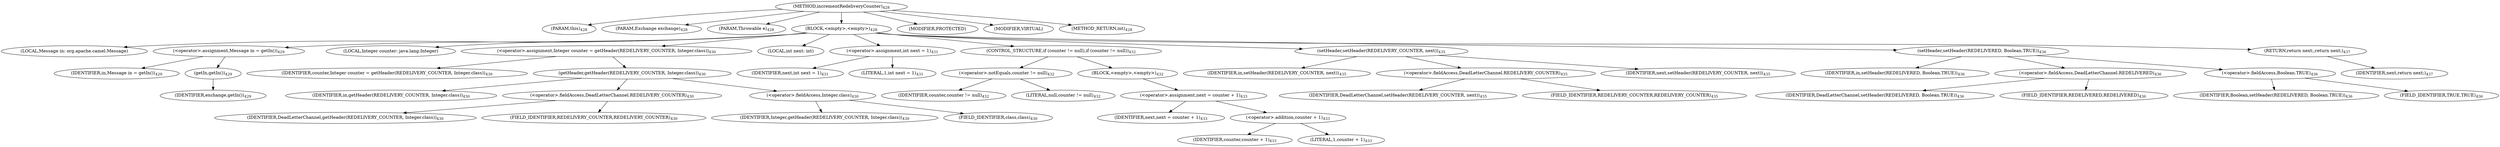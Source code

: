 digraph "incrementRedeliveryCounter" {  
"1036" [label = <(METHOD,incrementRedeliveryCounter)<SUB>428</SUB>> ]
"1037" [label = <(PARAM,this)<SUB>428</SUB>> ]
"1038" [label = <(PARAM,Exchange exchange)<SUB>428</SUB>> ]
"1039" [label = <(PARAM,Throwable e)<SUB>428</SUB>> ]
"1040" [label = <(BLOCK,&lt;empty&gt;,&lt;empty&gt;)<SUB>428</SUB>> ]
"1041" [label = <(LOCAL,Message in: org.apache.camel.Message)> ]
"1042" [label = <(&lt;operator&gt;.assignment,Message in = getIn())<SUB>429</SUB>> ]
"1043" [label = <(IDENTIFIER,in,Message in = getIn())<SUB>429</SUB>> ]
"1044" [label = <(getIn,getIn())<SUB>429</SUB>> ]
"1045" [label = <(IDENTIFIER,exchange,getIn())<SUB>429</SUB>> ]
"1046" [label = <(LOCAL,Integer counter: java.lang.Integer)> ]
"1047" [label = <(&lt;operator&gt;.assignment,Integer counter = getHeader(REDELIVERY_COUNTER, Integer.class))<SUB>430</SUB>> ]
"1048" [label = <(IDENTIFIER,counter,Integer counter = getHeader(REDELIVERY_COUNTER, Integer.class))<SUB>430</SUB>> ]
"1049" [label = <(getHeader,getHeader(REDELIVERY_COUNTER, Integer.class))<SUB>430</SUB>> ]
"1050" [label = <(IDENTIFIER,in,getHeader(REDELIVERY_COUNTER, Integer.class))<SUB>430</SUB>> ]
"1051" [label = <(&lt;operator&gt;.fieldAccess,DeadLetterChannel.REDELIVERY_COUNTER)<SUB>430</SUB>> ]
"1052" [label = <(IDENTIFIER,DeadLetterChannel,getHeader(REDELIVERY_COUNTER, Integer.class))<SUB>430</SUB>> ]
"1053" [label = <(FIELD_IDENTIFIER,REDELIVERY_COUNTER,REDELIVERY_COUNTER)<SUB>430</SUB>> ]
"1054" [label = <(&lt;operator&gt;.fieldAccess,Integer.class)<SUB>430</SUB>> ]
"1055" [label = <(IDENTIFIER,Integer,getHeader(REDELIVERY_COUNTER, Integer.class))<SUB>430</SUB>> ]
"1056" [label = <(FIELD_IDENTIFIER,class,class)<SUB>430</SUB>> ]
"1057" [label = <(LOCAL,int next: int)> ]
"1058" [label = <(&lt;operator&gt;.assignment,int next = 1)<SUB>431</SUB>> ]
"1059" [label = <(IDENTIFIER,next,int next = 1)<SUB>431</SUB>> ]
"1060" [label = <(LITERAL,1,int next = 1)<SUB>431</SUB>> ]
"1061" [label = <(CONTROL_STRUCTURE,if (counter != null),if (counter != null))<SUB>432</SUB>> ]
"1062" [label = <(&lt;operator&gt;.notEquals,counter != null)<SUB>432</SUB>> ]
"1063" [label = <(IDENTIFIER,counter,counter != null)<SUB>432</SUB>> ]
"1064" [label = <(LITERAL,null,counter != null)<SUB>432</SUB>> ]
"1065" [label = <(BLOCK,&lt;empty&gt;,&lt;empty&gt;)<SUB>432</SUB>> ]
"1066" [label = <(&lt;operator&gt;.assignment,next = counter + 1)<SUB>433</SUB>> ]
"1067" [label = <(IDENTIFIER,next,next = counter + 1)<SUB>433</SUB>> ]
"1068" [label = <(&lt;operator&gt;.addition,counter + 1)<SUB>433</SUB>> ]
"1069" [label = <(IDENTIFIER,counter,counter + 1)<SUB>433</SUB>> ]
"1070" [label = <(LITERAL,1,counter + 1)<SUB>433</SUB>> ]
"1071" [label = <(setHeader,setHeader(REDELIVERY_COUNTER, next))<SUB>435</SUB>> ]
"1072" [label = <(IDENTIFIER,in,setHeader(REDELIVERY_COUNTER, next))<SUB>435</SUB>> ]
"1073" [label = <(&lt;operator&gt;.fieldAccess,DeadLetterChannel.REDELIVERY_COUNTER)<SUB>435</SUB>> ]
"1074" [label = <(IDENTIFIER,DeadLetterChannel,setHeader(REDELIVERY_COUNTER, next))<SUB>435</SUB>> ]
"1075" [label = <(FIELD_IDENTIFIER,REDELIVERY_COUNTER,REDELIVERY_COUNTER)<SUB>435</SUB>> ]
"1076" [label = <(IDENTIFIER,next,setHeader(REDELIVERY_COUNTER, next))<SUB>435</SUB>> ]
"1077" [label = <(setHeader,setHeader(REDELIVERED, Boolean.TRUE))<SUB>436</SUB>> ]
"1078" [label = <(IDENTIFIER,in,setHeader(REDELIVERED, Boolean.TRUE))<SUB>436</SUB>> ]
"1079" [label = <(&lt;operator&gt;.fieldAccess,DeadLetterChannel.REDELIVERED)<SUB>436</SUB>> ]
"1080" [label = <(IDENTIFIER,DeadLetterChannel,setHeader(REDELIVERED, Boolean.TRUE))<SUB>436</SUB>> ]
"1081" [label = <(FIELD_IDENTIFIER,REDELIVERED,REDELIVERED)<SUB>436</SUB>> ]
"1082" [label = <(&lt;operator&gt;.fieldAccess,Boolean.TRUE)<SUB>436</SUB>> ]
"1083" [label = <(IDENTIFIER,Boolean,setHeader(REDELIVERED, Boolean.TRUE))<SUB>436</SUB>> ]
"1084" [label = <(FIELD_IDENTIFIER,TRUE,TRUE)<SUB>436</SUB>> ]
"1085" [label = <(RETURN,return next;,return next;)<SUB>437</SUB>> ]
"1086" [label = <(IDENTIFIER,next,return next;)<SUB>437</SUB>> ]
"1087" [label = <(MODIFIER,PROTECTED)> ]
"1088" [label = <(MODIFIER,VIRTUAL)> ]
"1089" [label = <(METHOD_RETURN,int)<SUB>428</SUB>> ]
  "1036" -> "1037" 
  "1036" -> "1038" 
  "1036" -> "1039" 
  "1036" -> "1040" 
  "1036" -> "1087" 
  "1036" -> "1088" 
  "1036" -> "1089" 
  "1040" -> "1041" 
  "1040" -> "1042" 
  "1040" -> "1046" 
  "1040" -> "1047" 
  "1040" -> "1057" 
  "1040" -> "1058" 
  "1040" -> "1061" 
  "1040" -> "1071" 
  "1040" -> "1077" 
  "1040" -> "1085" 
  "1042" -> "1043" 
  "1042" -> "1044" 
  "1044" -> "1045" 
  "1047" -> "1048" 
  "1047" -> "1049" 
  "1049" -> "1050" 
  "1049" -> "1051" 
  "1049" -> "1054" 
  "1051" -> "1052" 
  "1051" -> "1053" 
  "1054" -> "1055" 
  "1054" -> "1056" 
  "1058" -> "1059" 
  "1058" -> "1060" 
  "1061" -> "1062" 
  "1061" -> "1065" 
  "1062" -> "1063" 
  "1062" -> "1064" 
  "1065" -> "1066" 
  "1066" -> "1067" 
  "1066" -> "1068" 
  "1068" -> "1069" 
  "1068" -> "1070" 
  "1071" -> "1072" 
  "1071" -> "1073" 
  "1071" -> "1076" 
  "1073" -> "1074" 
  "1073" -> "1075" 
  "1077" -> "1078" 
  "1077" -> "1079" 
  "1077" -> "1082" 
  "1079" -> "1080" 
  "1079" -> "1081" 
  "1082" -> "1083" 
  "1082" -> "1084" 
  "1085" -> "1086" 
}
